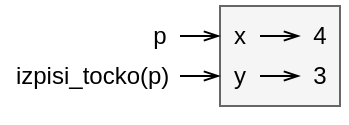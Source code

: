 <mxfile version="20.1.1" type="device"><diagram id="0" name="Page-1"><mxGraphModel dx="1038" dy="489" grid="1" gridSize="10" guides="1" tooltips="1" connect="1" arrows="1" fold="1" page="1" pageScale="1" pageWidth="826" pageHeight="1169" background="#ffffff" math="0" shadow="0"><root><mxCell id="0"/><mxCell id="1" parent="0"/><mxCell id="We-kiuE9c8wnY4eMwfZY-15" value="" style="group" parent="1" vertex="1" connectable="0"><mxGeometry x="210" y="70" width="100" height="50" as="geometry"/></mxCell><mxCell id="We-kiuE9c8wnY4eMwfZY-16" value="" style="whiteSpace=wrap;html=1;fillColor=#f5f5f5;strokeColor=#666666;" parent="We-kiuE9c8wnY4eMwfZY-15" vertex="1"><mxGeometry x="40" width="60" height="50" as="geometry"/></mxCell><mxCell id="We-kiuE9c8wnY4eMwfZY-17" value="x" style="text;html=1;strokeColor=none;fillColor=none;align=center;verticalAlign=middle;whiteSpace=wrap;" parent="We-kiuE9c8wnY4eMwfZY-15" vertex="1"><mxGeometry x="40" y="5" width="20" height="20" as="geometry"/></mxCell><mxCell id="We-kiuE9c8wnY4eMwfZY-18" value="y" style="text;html=1;strokeColor=none;fillColor=none;align=center;verticalAlign=middle;whiteSpace=wrap;" parent="We-kiuE9c8wnY4eMwfZY-15" vertex="1"><mxGeometry x="40" y="25" width="20" height="20" as="geometry"/></mxCell><mxCell id="We-kiuE9c8wnY4eMwfZY-19" style="edgeStyle=orthogonalEdgeStyle;rounded=0;html=1;exitX=0.5;exitY=1;endArrow=openThin;endFill=0;jettySize=auto;orthogonalLoop=1;strokeWidth=1;" parent="We-kiuE9c8wnY4eMwfZY-15" source="We-kiuE9c8wnY4eMwfZY-16" target="We-kiuE9c8wnY4eMwfZY-16" edge="1"><mxGeometry relative="1" as="geometry"/></mxCell><mxCell id="We-kiuE9c8wnY4eMwfZY-20" style="edgeStyle=orthogonalEdgeStyle;rounded=0;html=1;exitX=0.25;exitY=0;entryX=0.25;entryY=0;endArrow=openThin;endFill=0;jettySize=auto;orthogonalLoop=1;strokeWidth=1;" parent="We-kiuE9c8wnY4eMwfZY-15" source="We-kiuE9c8wnY4eMwfZY-17" target="We-kiuE9c8wnY4eMwfZY-17" edge="1"><mxGeometry relative="1" as="geometry"/></mxCell><mxCell id="We-kiuE9c8wnY4eMwfZY-21" value="4" style="text;html=1;strokeColor=none;fillColor=none;align=center;verticalAlign=middle;whiteSpace=wrap;" parent="We-kiuE9c8wnY4eMwfZY-15" vertex="1"><mxGeometry x="80" y="5" width="20" height="20" as="geometry"/></mxCell><mxCell id="We-kiuE9c8wnY4eMwfZY-22" value="3" style="text;html=1;strokeColor=none;fillColor=none;align=center;verticalAlign=middle;whiteSpace=wrap;" parent="We-kiuE9c8wnY4eMwfZY-15" vertex="1"><mxGeometry x="80" y="25" width="20" height="20" as="geometry"/></mxCell><mxCell id="We-kiuE9c8wnY4eMwfZY-23" value="" style="endArrow=openThin;html=1;strokeWidth=1;endFill=0;" parent="We-kiuE9c8wnY4eMwfZY-15" edge="1"><mxGeometry width="50" height="50" relative="1" as="geometry"><mxPoint x="20" y="15" as="sourcePoint"/><mxPoint x="40" y="15" as="targetPoint"/></mxGeometry></mxCell><mxCell id="We-kiuE9c8wnY4eMwfZY-24" style="edgeStyle=orthogonalEdgeStyle;rounded=0;html=1;exitX=0.75;exitY=0;entryX=0.75;entryY=0;endArrow=openThin;endFill=0;jettySize=auto;orthogonalLoop=1;strokeWidth=1;" parent="We-kiuE9c8wnY4eMwfZY-15" source="We-kiuE9c8wnY4eMwfZY-22" target="We-kiuE9c8wnY4eMwfZY-22" edge="1"><mxGeometry relative="1" as="geometry"/></mxCell><mxCell id="We-kiuE9c8wnY4eMwfZY-25" value="" style="endArrow=openThin;html=1;strokeWidth=1;endFill=0;" parent="We-kiuE9c8wnY4eMwfZY-15" edge="1"><mxGeometry width="50" height="50" relative="1" as="geometry"><mxPoint x="60" y="15" as="sourcePoint"/><mxPoint x="80" y="15" as="targetPoint"/></mxGeometry></mxCell><mxCell id="We-kiuE9c8wnY4eMwfZY-26" value="" style="endArrow=openThin;html=1;strokeWidth=1;endFill=0;" parent="We-kiuE9c8wnY4eMwfZY-15" edge="1"><mxGeometry width="50" height="50" relative="1" as="geometry"><mxPoint x="60" y="35" as="sourcePoint"/><mxPoint x="80" y="35" as="targetPoint"/></mxGeometry></mxCell><mxCell id="We-kiuE9c8wnY4eMwfZY-27" style="edgeStyle=orthogonalEdgeStyle;rounded=0;html=1;exitX=0.25;exitY=0;entryX=0.25;entryY=0;endArrow=openThin;endFill=0;jettySize=auto;orthogonalLoop=1;strokeWidth=1;" parent="We-kiuE9c8wnY4eMwfZY-15" source="We-kiuE9c8wnY4eMwfZY-18" target="We-kiuE9c8wnY4eMwfZY-18" edge="1"><mxGeometry relative="1" as="geometry"/></mxCell><mxCell id="We-kiuE9c8wnY4eMwfZY-28" value="p" style="text;html=1;strokeColor=none;fillColor=none;align=center;verticalAlign=middle;whiteSpace=wrap;" parent="We-kiuE9c8wnY4eMwfZY-15" vertex="1"><mxGeometry y="5" width="20" height="20" as="geometry"/></mxCell><mxCell id="cRTf7kSEg8Do9n_Pviuo-2" value="" style="endArrow=openThin;html=1;strokeWidth=1;endFill=0;" edge="1" parent="1"><mxGeometry width="50" height="50" relative="1" as="geometry"><mxPoint x="230" y="105" as="sourcePoint"/><mxPoint x="250" y="105" as="targetPoint"/></mxGeometry></mxCell><mxCell id="cRTf7kSEg8Do9n_Pviuo-3" value="izpisi_tocko(p)&amp;nbsp;" style="text;html=1;strokeColor=none;fillColor=none;align=right;verticalAlign=middle;whiteSpace=wrap;" vertex="1" parent="1"><mxGeometry x="140" y="95" width="90" height="20" as="geometry"/></mxCell></root></mxGraphModel></diagram></mxfile>